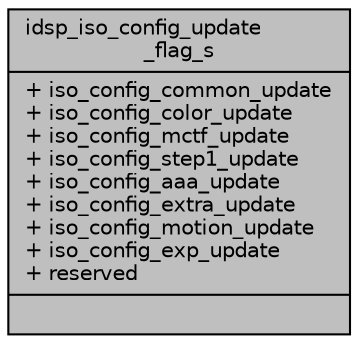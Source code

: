 digraph "idsp_iso_config_update_flag_s"
{
 // INTERACTIVE_SVG=YES
 // LATEX_PDF_SIZE
  bgcolor="transparent";
  edge [fontname="Helvetica",fontsize="10",labelfontname="Helvetica",labelfontsize="10"];
  node [fontname="Helvetica",fontsize="10",shape=record];
  Node1 [label="{idsp_iso_config_update\l_flag_s\n|+ iso_config_common_update\l+ iso_config_color_update\l+ iso_config_mctf_update\l+ iso_config_step1_update\l+ iso_config_aaa_update\l+ iso_config_extra_update\l+ iso_config_motion_update\l+ iso_config_exp_update\l+ reserved\l|}",height=0.2,width=0.4,color="black", fillcolor="grey75", style="filled", fontcolor="black",tooltip=" "];
}
